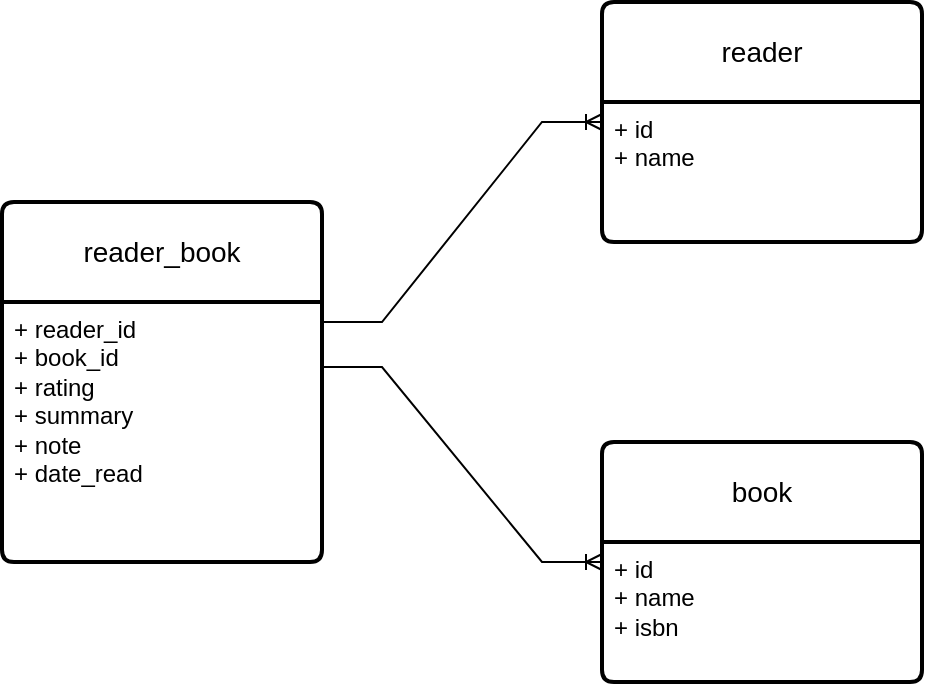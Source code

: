 <mxfile version="23.0.2" type="device">
  <diagram name="Page-1" id="cdwKG416mQBGwe3FAL6P">
    <mxGraphModel dx="1050" dy="522" grid="1" gridSize="10" guides="1" tooltips="1" connect="1" arrows="1" fold="1" page="1" pageScale="1" pageWidth="850" pageHeight="1100" math="0" shadow="0">
      <root>
        <mxCell id="0" />
        <mxCell id="1" parent="0" />
        <mxCell id="cPpp3dZU9xvRmmlzPsaU-1" value="book" style="swimlane;childLayout=stackLayout;horizontal=1;startSize=50;horizontalStack=0;rounded=1;fontSize=14;fontStyle=0;strokeWidth=2;resizeParent=0;resizeLast=1;shadow=0;dashed=0;align=center;arcSize=4;whiteSpace=wrap;html=1;" parent="1" vertex="1">
          <mxGeometry x="450" y="290" width="160" height="120" as="geometry" />
        </mxCell>
        <mxCell id="cPpp3dZU9xvRmmlzPsaU-2" value="+ id&lt;br&gt;+ name&lt;br&gt;+ isbn&amp;nbsp;" style="align=left;strokeColor=none;fillColor=none;spacingLeft=4;fontSize=12;verticalAlign=top;resizable=0;rotatable=0;part=1;html=1;" parent="cPpp3dZU9xvRmmlzPsaU-1" vertex="1">
          <mxGeometry y="50" width="160" height="70" as="geometry" />
        </mxCell>
        <mxCell id="cPpp3dZU9xvRmmlzPsaU-3" value="reader" style="swimlane;childLayout=stackLayout;horizontal=1;startSize=50;horizontalStack=0;rounded=1;fontSize=14;fontStyle=0;strokeWidth=2;resizeParent=0;resizeLast=1;shadow=0;dashed=0;align=center;arcSize=4;whiteSpace=wrap;html=1;" parent="1" vertex="1">
          <mxGeometry x="450" y="70" width="160" height="120" as="geometry" />
        </mxCell>
        <mxCell id="cPpp3dZU9xvRmmlzPsaU-4" value="+ id&lt;br&gt;+ name" style="align=left;strokeColor=none;fillColor=none;spacingLeft=4;fontSize=12;verticalAlign=top;resizable=0;rotatable=0;part=1;html=1;" parent="cPpp3dZU9xvRmmlzPsaU-3" vertex="1">
          <mxGeometry y="50" width="160" height="70" as="geometry" />
        </mxCell>
        <mxCell id="cPpp3dZU9xvRmmlzPsaU-5" value="reader_book" style="swimlane;childLayout=stackLayout;horizontal=1;startSize=50;horizontalStack=0;rounded=1;fontSize=14;fontStyle=0;strokeWidth=2;resizeParent=0;resizeLast=1;shadow=0;dashed=0;align=center;arcSize=4;whiteSpace=wrap;html=1;" parent="1" vertex="1">
          <mxGeometry x="150" y="170" width="160" height="180" as="geometry">
            <mxRectangle x="150" y="170" width="120" height="50" as="alternateBounds" />
          </mxGeometry>
        </mxCell>
        <mxCell id="cPpp3dZU9xvRmmlzPsaU-6" value="+ reader_id&lt;br&gt;+ book_id&lt;br&gt;+ rating&lt;br&gt;+ summary&lt;br&gt;+ note&lt;br&gt;+ date_read" style="align=left;strokeColor=none;fillColor=none;spacingLeft=4;fontSize=12;verticalAlign=top;resizable=0;rotatable=0;part=1;html=1;" parent="cPpp3dZU9xvRmmlzPsaU-5" vertex="1">
          <mxGeometry y="50" width="160" height="130" as="geometry" />
        </mxCell>
        <mxCell id="cPpp3dZU9xvRmmlzPsaU-11" value="" style="edgeStyle=entityRelationEdgeStyle;fontSize=12;html=1;endArrow=ERoneToMany;rounded=0;entryX=0;entryY=0.5;entryDx=0;entryDy=0;" parent="1" target="cPpp3dZU9xvRmmlzPsaU-3" edge="1">
          <mxGeometry width="100" height="100" relative="1" as="geometry">
            <mxPoint x="310" y="230" as="sourcePoint" />
            <mxPoint x="425" y="130" as="targetPoint" />
          </mxGeometry>
        </mxCell>
        <mxCell id="cPpp3dZU9xvRmmlzPsaU-12" value="" style="edgeStyle=entityRelationEdgeStyle;fontSize=12;html=1;endArrow=ERoneToMany;rounded=0;exitX=1;exitY=0.25;exitDx=0;exitDy=0;entryX=0;entryY=0.5;entryDx=0;entryDy=0;" parent="1" source="cPpp3dZU9xvRmmlzPsaU-6" target="cPpp3dZU9xvRmmlzPsaU-1" edge="1">
          <mxGeometry width="100" height="100" relative="1" as="geometry">
            <mxPoint x="370" y="320" as="sourcePoint" />
            <mxPoint x="470" y="220" as="targetPoint" />
          </mxGeometry>
        </mxCell>
      </root>
    </mxGraphModel>
  </diagram>
</mxfile>
